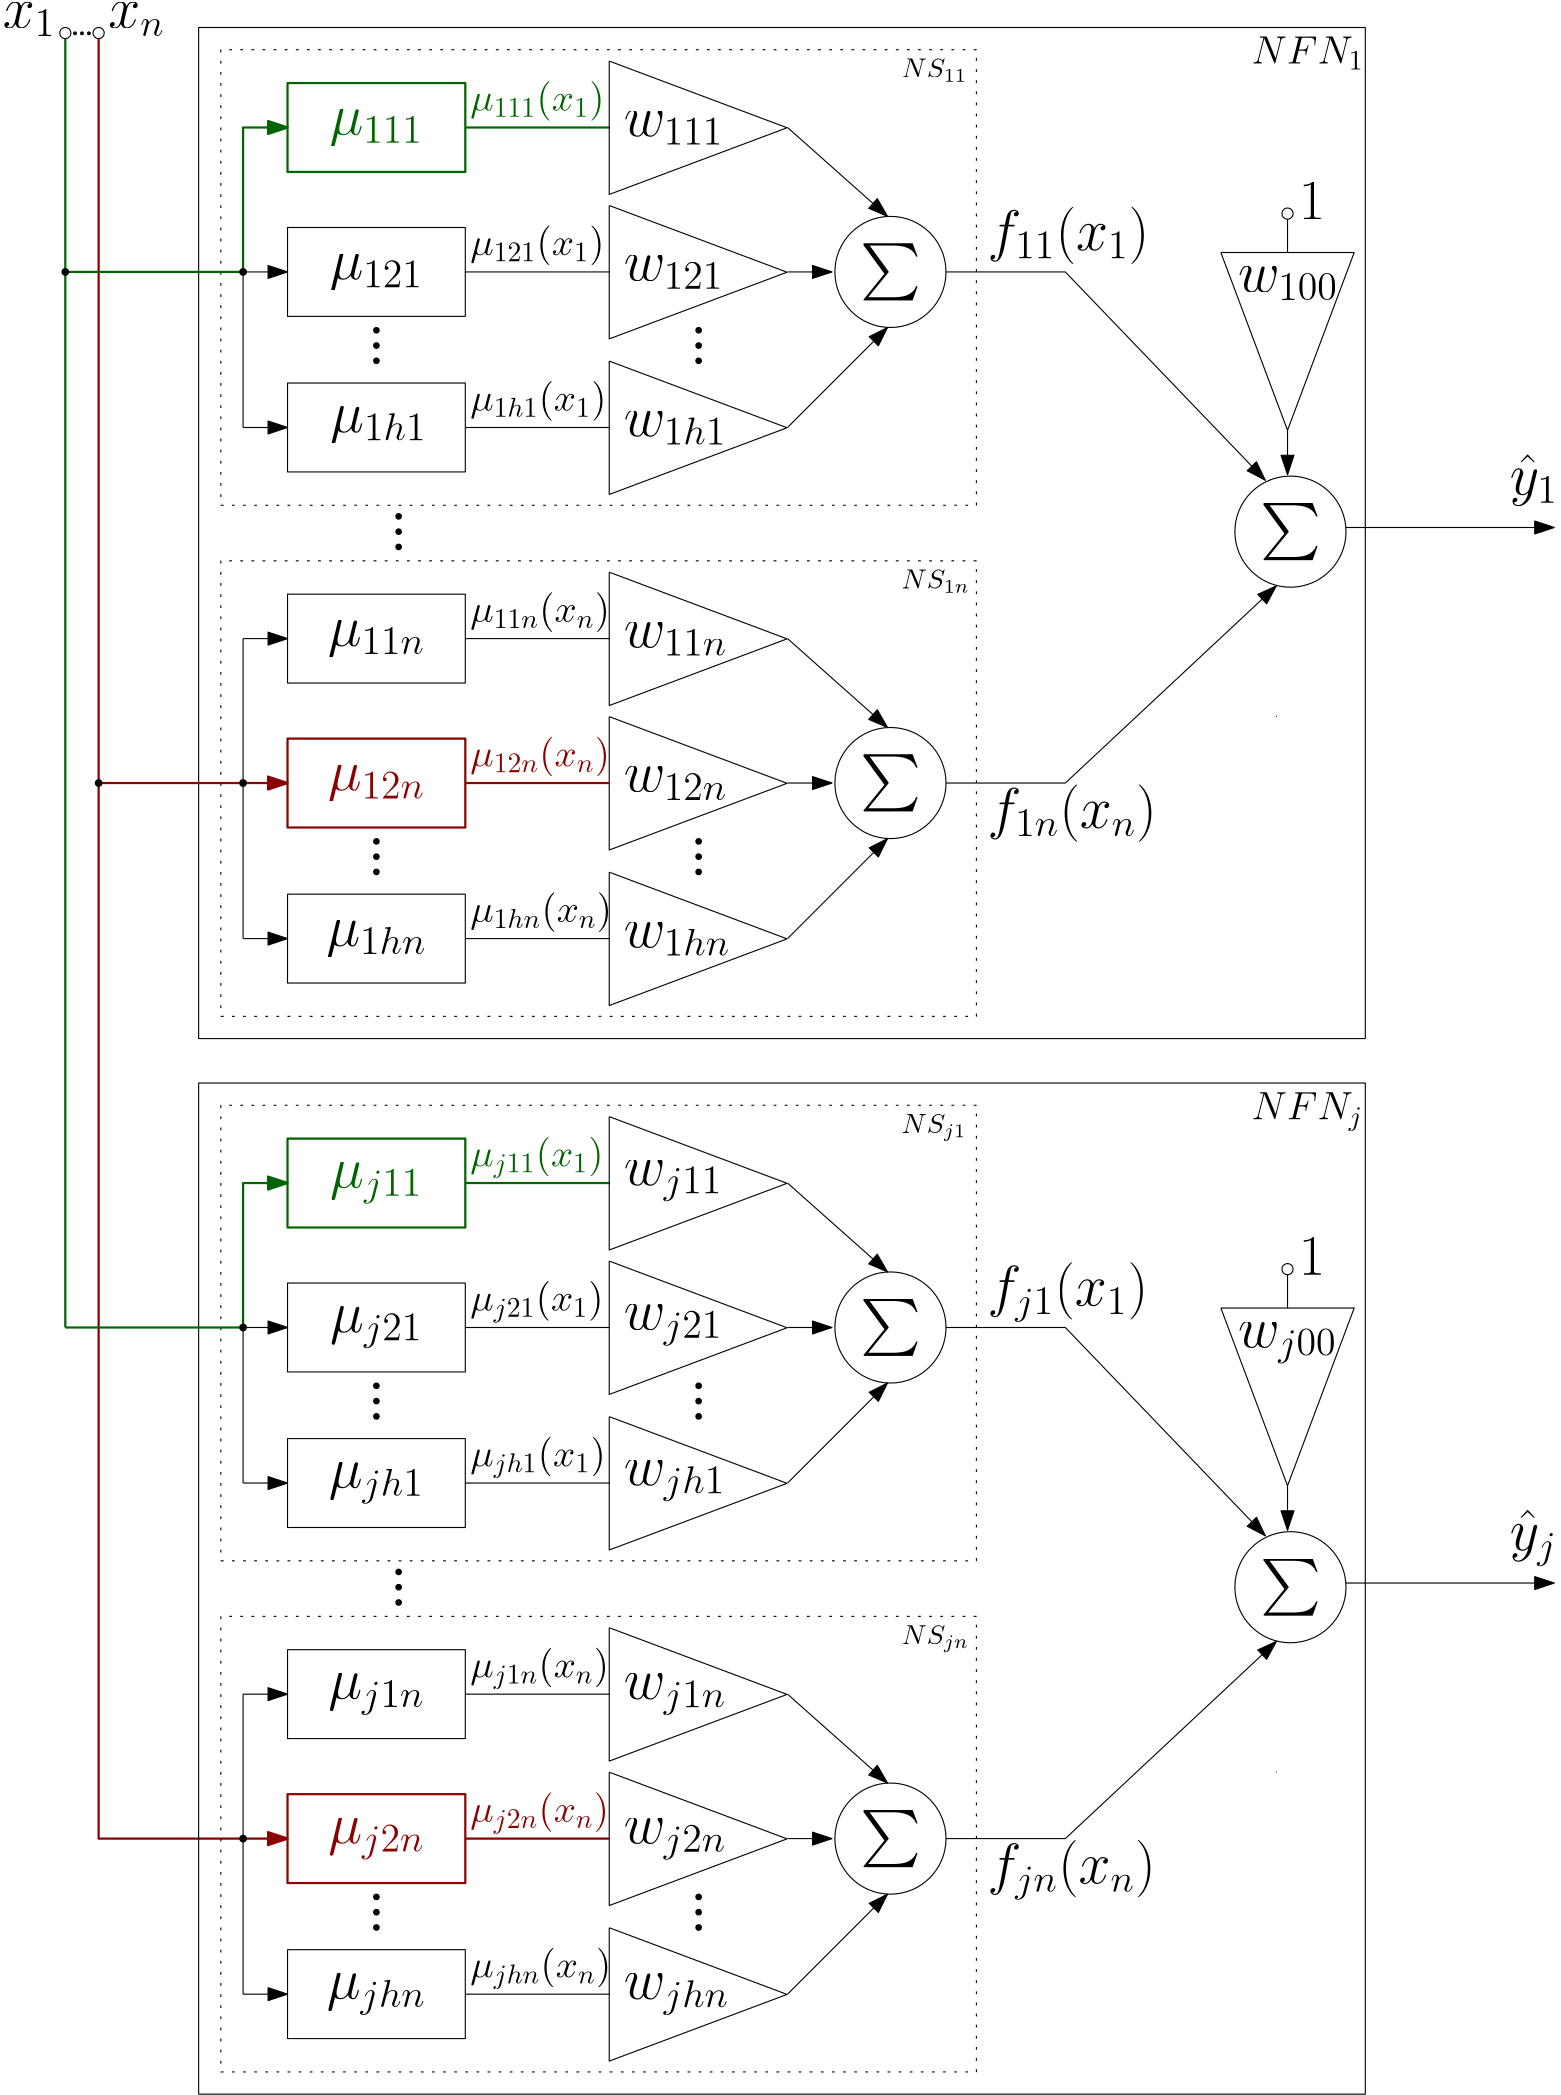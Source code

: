 <?xml version="1.0"?>
<!DOCTYPE ipe SYSTEM "ipe.dtd">
<ipe version="70107" creator="Ipe 7.2.2">
<info created="D:20160307225240" modified="D:20160308140130"/>
<preamble>%%BeginIpePreamble
  \usepackage{amsfonts}
  \newcommand{\R}{\mathbb{R}}
  %%EndIpePreamble</preamble>
<ipestyle name="basic">
<symbol name="arrow/arc(spx)">
<path stroke="sym-stroke" fill="sym-stroke" pen="sym-pen">
0 0 m
-1 0.333 l
-1 -0.333 l
h
</path>
</symbol>
<symbol name="arrow/farc(spx)">
<path stroke="sym-stroke" fill="white" pen="sym-pen">
0 0 m
-1 0.333 l
-1 -0.333 l
h
</path>
</symbol>
<symbol name="arrow/ptarc(spx)">
<path stroke="sym-stroke" fill="sym-stroke" pen="sym-pen">
0 0 m
-1 0.333 l
-0.8 0 l
-1 -0.333 l
h
</path>
</symbol>
<symbol name="arrow/fptarc(spx)">
<path stroke="sym-stroke" fill="white" pen="sym-pen">
0 0 m
-1 0.333 l
-0.8 0 l
-1 -0.333 l
h
</path>
</symbol>
<symbol name="mark/circle(sx)" transformations="translations">
<path fill="sym-stroke">
0.6 0 0 0.6 0 0 e
0.4 0 0 0.4 0 0 e
</path>
</symbol>
<symbol name="mark/disk(sx)" transformations="translations">
<path fill="sym-stroke">
0.6 0 0 0.6 0 0 e
</path>
</symbol>
<symbol name="mark/fdisk(sfx)" transformations="translations">
<group>
<path fill="sym-fill">
0.5 0 0 0.5 0 0 e
</path>
<path fill="sym-stroke" fillrule="eofill">
0.6 0 0 0.6 0 0 e
0.4 0 0 0.4 0 0 e
</path>
</group>
</symbol>
<symbol name="mark/box(sx)" transformations="translations">
<path fill="sym-stroke" fillrule="eofill">
-0.6 -0.6 m
0.6 -0.6 l
0.6 0.6 l
-0.6 0.6 l
h
-0.4 -0.4 m
0.4 -0.4 l
0.4 0.4 l
-0.4 0.4 l
h
</path>
</symbol>
<symbol name="mark/square(sx)" transformations="translations">
<path fill="sym-stroke">
-0.6 -0.6 m
0.6 -0.6 l
0.6 0.6 l
-0.6 0.6 l
h
</path>
</symbol>
<symbol name="mark/fsquare(sfx)" transformations="translations">
<group>
<path fill="sym-fill">
-0.5 -0.5 m
0.5 -0.5 l
0.5 0.5 l
-0.5 0.5 l
h
</path>
<path fill="sym-stroke" fillrule="eofill">
-0.6 -0.6 m
0.6 -0.6 l
0.6 0.6 l
-0.6 0.6 l
h
-0.4 -0.4 m
0.4 -0.4 l
0.4 0.4 l
-0.4 0.4 l
h
</path>
</group>
</symbol>
<symbol name="mark/cross(sx)" transformations="translations">
<group>
<path fill="sym-stroke">
-0.43 -0.57 m
0.57 0.43 l
0.43 0.57 l
-0.57 -0.43 l
h
</path>
<path fill="sym-stroke">
-0.43 0.57 m
0.57 -0.43 l
0.43 -0.57 l
-0.57 0.43 l
h
</path>
</group>
</symbol>
<symbol name="arrow/fnormal(spx)">
<path stroke="sym-stroke" fill="white" pen="sym-pen">
0 0 m
-1 0.333 l
-1 -0.333 l
h
</path>
</symbol>
<symbol name="arrow/pointed(spx)">
<path stroke="sym-stroke" fill="sym-stroke" pen="sym-pen">
0 0 m
-1 0.333 l
-0.8 0 l
-1 -0.333 l
h
</path>
</symbol>
<symbol name="arrow/fpointed(spx)">
<path stroke="sym-stroke" fill="white" pen="sym-pen">
0 0 m
-1 0.333 l
-0.8 0 l
-1 -0.333 l
h
</path>
</symbol>
<symbol name="arrow/linear(spx)">
<path stroke="sym-stroke" pen="sym-pen">
-1 0.333 m
0 0 l
-1 -0.333 l
</path>
</symbol>
<symbol name="arrow/fdouble(spx)">
<path stroke="sym-stroke" fill="white" pen="sym-pen">
0 0 m
-1 0.333 l
-1 -0.333 l
h
-1 0 m
-2 0.333 l
-2 -0.333 l
h
</path>
</symbol>
<symbol name="arrow/double(spx)">
<path stroke="sym-stroke" fill="sym-stroke" pen="sym-pen">
0 0 m
-1 0.333 l
-1 -0.333 l
h
-1 0 m
-2 0.333 l
-2 -0.333 l
h
</path>
</symbol>
<pen name="heavier" value="0.8"/>
<pen name="fat" value="1.2"/>
<pen name="ultrafat" value="2"/>
<symbolsize name="large" value="5"/>
<symbolsize name="small" value="2"/>
<symbolsize name="tiny" value="1.1"/>
<arrowsize name="large" value="10"/>
<arrowsize name="small" value="5"/>
<arrowsize name="tiny" value="3"/>
<color name="red" value="1 0 0"/>
<color name="green" value="0 1 0"/>
<color name="blue" value="0 0 1"/>
<color name="yellow" value="1 1 0"/>
<color name="orange" value="1 0.647 0"/>
<color name="gold" value="1 0.843 0"/>
<color name="purple" value="0.627 0.125 0.941"/>
<color name="gray" value="0.745"/>
<color name="brown" value="0.647 0.165 0.165"/>
<color name="navy" value="0 0 0.502"/>
<color name="pink" value="1 0.753 0.796"/>
<color name="seagreen" value="0.18 0.545 0.341"/>
<color name="turquoise" value="0.251 0.878 0.816"/>
<color name="violet" value="0.933 0.51 0.933"/>
<color name="darkblue" value="0 0 0.545"/>
<color name="darkcyan" value="0 0.545 0.545"/>
<color name="darkgray" value="0.663"/>
<color name="darkgreen" value="0 0.392 0"/>
<color name="darkmagenta" value="0.545 0 0.545"/>
<color name="darkorange" value="1 0.549 0"/>
<color name="darkred" value="0.545 0 0"/>
<color name="lightblue" value="0.678 0.847 0.902"/>
<color name="lightcyan" value="0.878 1 1"/>
<color name="lightgray" value="0.827"/>
<color name="lightgreen" value="0.565 0.933 0.565"/>
<color name="lightyellow" value="1 1 0.878"/>
<dashstyle name="dashed" value="[4] 0"/>
<dashstyle name="dotted" value="[1 3] 0"/>
<dashstyle name="dash dotted" value="[4 2 1 2] 0"/>
<dashstyle name="dash dot dotted" value="[4 2 1 2 1 2] 0"/>
<textsize name="large" value="\large"/>
<textsize name="Large" value="\Large"/>
<textsize name="LARGE" value="\LARGE"/>
<textsize name="huge" value="\huge"/>
<textsize name="Huge" value="\Huge"/>
<textsize name="small" value="\small"/>
<textsize name="footnote" value="\footnotesize"/>
<textsize name="tiny" value="\tiny"/>
<textstyle name="center" begin="\begin{center}" end="\end{center}"/>
<textstyle name="itemize" begin="\begin{itemize}" end="\end{itemize}"/>
<textstyle name="item" begin="\begin{itemize}\item{}" end="\end{itemize}"/>
<gridsize name="4 pts" value="4"/>
<gridsize name="8 pts (~3 mm)" value="8"/>
<gridsize name="16 pts (~6 mm)" value="16"/>
<gridsize name="32 pts (~12 mm)" value="32"/>
<gridsize name="10 pts (~3.5 mm)" value="10"/>
<gridsize name="20 pts (~7 mm)" value="20"/>
<gridsize name="14 pts (~5 mm)" value="14"/>
<gridsize name="28 pts (~10 mm)" value="28"/>
<gridsize name="56 pts (~20 mm)" value="56"/>
<anglesize name="90 deg" value="90"/>
<anglesize name="60 deg" value="60"/>
<anglesize name="45 deg" value="45"/>
<anglesize name="30 deg" value="30"/>
<anglesize name="22.5 deg" value="22.5"/>
<opacity name="10%" value="0.1"/>
<opacity name="30%" value="0.3"/>
<opacity name="50%" value="0.5"/>
<opacity name="75%" value="0.75"/>
<tiling name="falling" angle="-60" step="4" width="1"/>
<tiling name="rising" angle="30" step="4" width="1"/>
</ipestyle>
<page>
<layer name="alpha"/>
<layer name="beta"/>
<layer name="gamma"/>
<view layers="alpha beta gamma" active="gamma"/>
<text layer="alpha" matrix="1 0 0 1 19.4905 52" transformations="translations" pos="20 760" stroke="black" type="label" width="20.38" height="8.896" depth="3.1" valign="baseline" size="huge">${x}_n$</text>
<text matrix="1 0 0 1 -18.5095 52" transformations="translations" pos="20 760" stroke="black" type="label" width="19.019" height="8.896" depth="3.1" valign="baseline" size="huge">${x}_1$</text>
<group layer="beta" matrix="1 0 0 1 -1.5 -5">
<path matrix="0 1 -1 0 733 798.898" stroke="black" fill="black">
0.5 0 0 0.5 16 704 e
</path>
<path matrix="0 1 -1 0 735.5 798.898" stroke="black" fill="black">
0.5 0 0 0.5 16 704 e
</path>
<path matrix="0 1 -1 0 738 798.898" stroke="black" fill="black">
0.5 0 0 0.5 16 704 e
</path>
</group>
<path matrix="1 0 0 1 -8 66" stroke="black">
2 0 0 2 32 744 e
</path>
<path stroke="darkgreen" pen="heavier">
24 808 m
24 344 l
</path>
<path matrix="1 0 0 1 4 66" stroke="black">
2 0 0 2 32 744 e
</path>
<path stroke="darkred" pen="heavier">
36 808 m
36 160 l
88 160 l
</path>
<group matrix="1 0 0 1 48 -64">
<path matrix="1 0 0 1 80 -4" stroke="black" fill="black">
1 0 0 1 16 704 e
</path>
<path matrix="1 0 0 1 80 -9.5" stroke="black" fill="black">
1 0 0 1 16 704 e
</path>
<path matrix="1 0 0 1 80 -15" stroke="black" fill="black">
1 0 0 1 16 704 e
</path>
</group>
<text matrix="1 0 0 1 -95 -14" transformations="translations" pos="420 808" stroke="black" type="label" width="23.641" height="6.812" depth="1.49" valign="baseline">$NS_{11}$</text>
<text matrix="1 0 0 1 48 -12" transformations="translations" pos="372 572" stroke="black" type="label" width="0" height="0" depth="0" valign="baseline" size="Large"></text>
<path matrix="1 0 0 1 40 12" stroke="black" arrow="normal/normal">
48 656 m
64 656 l
</path>
<path stroke="black" arrow="normal/normal">
88 724 m
104 724 l
</path>
<path matrix="1 0 0 1 16 -36" stroke="black" dash="dotted">
64 840 m
64 676 l
336 676 l
336 840 l
h
</path>
<group matrix="1 0 0 1 40 3">
<path matrix="1 0 0 1 80 -4" stroke="black" fill="black">
1 0 0 1 16 704 e
</path>
<path matrix="1 0 0 1 80 -9.5" stroke="black" fill="black">
1 0 0 1 16 704 e
</path>
<path matrix="1 0 0 1 80 -15" stroke="black" fill="black">
1 0 0 1 16 704 e
</path>
</group>
<group matrix="1 0 0 1 156 3">
<path matrix="1 0 0 1 80 -4" stroke="black" fill="black">
1 0 0 1 16 704 e
</path>
<path matrix="1 0 0 1 80 -9.5" stroke="black" fill="black">
1 0 0 1 16 704 e
</path>
<path matrix="1 0 0 1 80 -15" stroke="black" fill="black">
1 0 0 1 16 704 e
</path>
</group>
<path stroke="darkgreen" pen="heavier">
168 776 m
220 776 l
</path>
<path matrix="0.666667 0 0 0.75 134.48 123.903" stroke="black">
128 832 m
128 768 l
224 800 l
128 832 l
128 832 l
</path>
<text matrix="1 0 0 1 17 -94.995" transformations="translations" pos="208 816" stroke="black" type="label" width="36.031" height="8.896" depth="3.1" valign="baseline" size="huge">$w_{121}$</text>
<path matrix="0.666667 0 0 0.75 134.48 67.903" stroke="black">
128 832 m
128 768 l
224 800 l
128 832 l
128 832 l
</path>
<text matrix="1 0 0 1 17 -150.995" transformations="translations" pos="208 816" stroke="black" type="label" width="37.094" height="8.896" depth="3.1" valign="baseline" size="huge">$w_{1h1}$</text>
<path stroke="black" arrow="normal/normal">
284 724 m
300 724 l
</path>
<path stroke="black" arrow="normal/normal">
284 776 m
284 776 l
320 744 l
</path>
<path stroke="black" arrow="normal/normal">
284 668 m
284 668 l
320 704 l
</path>
<text matrix="1 0 0 1 -44 184" transformations="translations" pos="400 548" stroke="black" type="label" width="58.171" height="15.477" depth="5.15" valign="baseline" size="huge">$f_{11}({x}_1)$</text>
<path matrix="1 0 0 1 16 -36" stroke="black" arrow="normal/normal">
325 760 m
368 760 l
440 685 l
</path>
<path matrix="1 0 0 1 16 -12" stroke="black" cap="1">
444 576 m
444 576 l
</path>
<text matrix="1 0 0 1 -44 -24" transformations="translations" pos="400 548" stroke="black" type="label" width="60.894" height="15.477" depth="5.15" valign="baseline" size="huge">$f_{1n}({x}_n)$</text>
<text matrix="1 0 0 1 71.1295 -42.437" transformations="translations" pos="48 816" stroke="darkgreen" type="label" width="33.741" height="8.894" depth="4.02" valign="baseline" size="huge">$\mu_{111}$</text>
<path matrix="1 0 0 1 72 -40" stroke="darkgreen" pen="heavier">
32 832 m
32 800 l
96 800 l
96 832 l
h
</path>
<group matrix="1 0 0 1 16 -27.903">
<text matrix="1 0 0 1 70.1465 10.7415" transformations="translations" pos="224 736" stroke="black" type="label" width="21.81" height="15.493" depth="5.17" valign="baseline" size="huge">$\sum$</text>
<path matrix="1 0 0 1 97.0515 -48.097" stroke="black">
20 0 0 20 208 800 e
</path>
</group>
<text matrix="1 0 0 1 -95 -198" transformations="translations" pos="420 808" stroke="black" type="label" width="24.594" height="6.812" depth="1.49" valign="baseline">$NS_{1n}$</text>
<path matrix="1 0 0 1 16 -220" stroke="black" dash="dotted">
64 840 m
64 676 l
336 676 l
336 840 l
h
</path>
<path matrix="1 0 0 1 16 -36" stroke="black" arrow="normal/normal">
325 576 m
368 576 l
444 647 l
</path>
<group matrix="1 0 0 1 16 -211.903">
<text matrix="1 0 0 1 70.1465 10.7415" transformations="translations" pos="224 736" stroke="black" type="label" width="21.81" height="15.493" depth="5.17" valign="baseline" size="huge">$\sum$</text>
<path matrix="1 0 0 1 97.0515 -48.097" stroke="black">
20 0 0 20 208 800 e
</path>
</group>
<path matrix="1 0 0 1 32 112" stroke="black" arrow="normal/normal">
453 520 m
528 520 l
</path>
<text matrix="1 0 0 1 56 108" transformations="translations" pos="488 536" stroke="black" type="label" width="17.387" height="14.348" depth="4.02" valign="baseline" size="huge">$\hat{y}_1$</text>
<group matrix="1 0 0 1 16 -36">
<text matrix="1 0 0 1 214.147 -74.6615" transformations="translations" pos="224 736" stroke="black" type="label" width="21.81" height="15.493" depth="5.17" valign="baseline" size="huge">$\sum$</text>
<path matrix="1 0 0 1 241.052 -133.5" stroke="black">
20 0 0 20 208 800 e
</path>
</group>
<path matrix="1 0 0 1 16 -36" stroke="black" arrow="normal/normal">
448 703 m
448 687 l
</path>
<path stroke="black">
72 812 m
72 448 l
492 448 l
492 812 l
h
</path>
<text matrix="1 0 0 1 31 -9" transformations="translations" pos="420 808" stroke="black" type="label" width="40.519" height="9.805" depth="2.15" valign="baseline" size="Large">$NFN_{1}$</text>
<text matrix="1 0 0 1 -14.2338 -10" transformations="translations" pos="184 792" stroke="darkgreen" type="label" width="48.281" height="10.756" depth="3.59" valign="baseline" size="Large">$\mu_{111}(x_1)$</text>
<path matrix="1 0 0 1 0 -52" stroke="black">
168 776 m
220 776 l
</path>
<text matrix="1 0 0 1 -14.2338 -62" transformations="translations" pos="184 792" stroke="black" type="label" width="48.281" height="10.756" depth="3.59" valign="baseline" size="Large">$\mu_{121}(x_1)$</text>
<path matrix="1 0 0 1 0 -108" stroke="black">
168 776 m
220 776 l
</path>
<text matrix="1 0 0 1 -14.2338 -118" transformations="translations" pos="184 792" stroke="black" type="label" width="49.04" height="10.756" depth="3.59" valign="baseline" size="Large">$\mu_{1h1}(x_1)$</text>
<path matrix="1 0 0 1 40 -192" stroke="black" arrow="normal/normal">
48 784 m
64 784 l
</path>
<path matrix="1 0 0 1 40 -172" stroke="black" arrow="normal/normal">
48 656 m
64 656 l
</path>
<path stroke="darkred" pen="heavier" arrow="normal/normal">
36 540 m
104 540 l
</path>
<group matrix="1 0 0 1 40 -181">
<path matrix="1 0 0 1 80 -4" stroke="black" fill="black">
1 0 0 1 16 704 e
</path>
<path matrix="1 0 0 1 80 -9.5" stroke="black" fill="black">
1 0 0 1 16 704 e
</path>
<path matrix="1 0 0 1 80 -15" stroke="black" fill="black">
1 0 0 1 16 704 e
</path>
</group>
<group matrix="1 0 0 1 156 -181">
<path matrix="1 0 0 1 80 -4" stroke="black" fill="black">
1 0 0 1 16 704 e
</path>
<path matrix="1 0 0 1 80 -9.5" stroke="black" fill="black">
1 0 0 1 16 704 e
</path>
<path matrix="1 0 0 1 80 -15" stroke="black" fill="black">
1 0 0 1 16 704 e
</path>
</group>
<path matrix="1 0 0 1 0 -184" stroke="black">
168 776 m
220 776 l
</path>
<path matrix="0.666667 0 0 0.75 134.48 -60.097" stroke="black">
128 832 m
128 768 l
224 800 l
128 832 l
128 832 l
</path>
<text matrix="1 0 0 1 17 -278.995" transformations="translations" pos="208 816" stroke="black" type="label" width="37.393" height="8.896" depth="3.1" valign="baseline" size="huge">$w_{12n}$</text>
<path matrix="0.666667 0 0 0.75 134.48 -116.097" stroke="black">
128 832 m
128 768 l
224 800 l
128 832 l
128 832 l
</path>
<text matrix="1 0 0 1 17 -334.995" transformations="translations" pos="208 816" stroke="black" type="label" width="38.455" height="8.896" depth="3.1" valign="baseline" size="huge">$w_{1hn}$</text>
<path matrix="1 0 0 1 0 -184" stroke="black" arrow="normal/normal">
284 724 m
300 724 l
</path>
<path matrix="1 0 0 1 0 -184" stroke="black" arrow="normal/normal">
284 776 m
284 776 l
320 744 l
</path>
<path matrix="1 0 0 1 0 -184" stroke="black" arrow="normal/normal">
284 668 m
284 668 l
320 704 l
</path>
<text matrix="1 0 0 1 70.4485 -226.437" transformations="translations" pos="48 816" stroke="black" type="label" width="35.103" height="8.894" depth="4.02" valign="baseline" size="huge">$\mu_{11n}$</text>
<path matrix="1 0 0 1 72 -224" stroke="black">
32 832 m
32 800 l
96 800 l
96 832 l
h
</path>
<path matrix="1 0 0 1 8 -220" stroke="black">
80 812 m
80 704 l
</path>
<text matrix="1 0 0 1 -14.2338 -194" transformations="translations" pos="184 792" stroke="black" type="label" width="50.278" height="10.756" depth="3.59" valign="baseline" size="Large">$\mu_{11n}(x_n)$</text>
<path matrix="1 0 0 1 0 -236" stroke="darkred" pen="heavier">
168 776 m
220 776 l
</path>
<text matrix="1 0 0 1 -14.2338 -246" transformations="translations" pos="184 792" stroke="darkred" type="label" width="50.278" height="10.756" depth="3.59" valign="baseline" size="Large">$\mu_{12n}(x_n)$</text>
<path matrix="1 0 0 1 0 -292" stroke="black">
168 776 m
220 776 l
</path>
<text matrix="1 0 0 1 -14.2338 -302" transformations="translations" pos="184 792" stroke="black" type="label" width="51.037" height="10.756" depth="3.59" valign="baseline" size="Large">$\mu_{1hn}(x_n)$</text>
<text matrix="1 0 0 1 71.1295 -94.437" transformations="translations" pos="48 816" stroke="black" type="label" width="33.741" height="8.894" depth="4.02" valign="baseline" size="huge">$\mu_{121}$</text>
<path matrix="1 0 0 1 72 -92" stroke="black">
32 832 m
32 800 l
96 800 l
96 832 l
h
</path>
<text matrix="1 0 0 1 71.332 -149.502" transformations="translations" pos="48 816" stroke="black" type="label" width="34.804" height="8.894" depth="4.02" valign="baseline" size="huge">$\mu_{1h1}$</text>
<path matrix="1 0 0 1 72 -148" stroke="black">
32 832 m
32 800 l
96 800 l
96 832 l
h
</path>
<path matrix="0.666667 0 0 0.75 134.48 175.903" stroke="black">
128 832 m
128 768 l
224 800 l
128 832 l
128 832 l
</path>
<text matrix="1 0 0 1 17 -42.995" transformations="translations" pos="208 816" stroke="black" type="label" width="36.031" height="8.896" depth="3.1" valign="baseline" size="huge">$w_{111}$</text>
<text matrix="1 0 0 1 70.4485 -278.437" transformations="translations" pos="48 816" stroke="darkred" type="label" width="35.103" height="8.894" depth="4.02" valign="baseline" size="huge">$\mu_{12n}$</text>
<path matrix="1 0 0 1 72 -276" stroke="darkred" pen="heavier">
32 832 m
32 800 l
96 800 l
96 832 l
h
</path>
<text matrix="1 0 0 1 69.917 -334.437" transformations="translations" pos="48 816" stroke="black" type="label" width="36.166" height="8.894" depth="4.02" valign="baseline" size="huge">$\mu_{1hn}$</text>
<path matrix="1 0 0 1 72 -332" stroke="black">
32 832 m
32 800 l
96 800 l
96 832 l
h
</path>
<path matrix="0.666667 0 0 0.75 134.48 -8.097" stroke="black">
128 832 m
128 768 l
224 800 l
128 832 l
128 832 l
</path>
<text matrix="1 0 0 1 17 -226.995" transformations="translations" pos="208 816" stroke="black" type="label" width="37.393" height="8.896" depth="3.1" valign="baseline" size="huge">$w_{11n}$</text>
<path matrix="1 0 0 1 48 57" stroke="black" fill="white">
2 0 0 2 416 688 e
</path>
<text matrix="1 0 0 1 36 55" transformations="translations" pos="432 688" stroke="black" type="label" width="9.476" height="13.319" depth="0" valign="baseline" size="huge">$1$</text>
<path matrix="1 0 0 1 16 -9" stroke="black">
448 752 m
448 740 l
</path>
<text matrix="1 0 0 1 94.187 65" transformations="translations" pos="352 652" stroke="black" type="label" width="36.031" height="8.896" depth="3.1" valign="baseline" size="huge">$w_{100}$</text>
<path matrix="1 0 0 1 104 107" stroke="black">
336 624 m
384 624 l
360 560 l
336 624 l
336 624 l
</path>
<group matrix="1 0 0 1 48 -444">
<path matrix="1 0 0 1 80 -4" stroke="black" fill="black">
1 0 0 1 16 704 e
</path>
<path matrix="1 0 0 1 80 -9.5" stroke="black" fill="black">
1 0 0 1 16 704 e
</path>
<path matrix="1 0 0 1 80 -15" stroke="black" fill="black">
1 0 0 1 16 704 e
</path>
</group>
<text matrix="1 0 0 1 -95 -394" transformations="translations" pos="420 808" stroke="black" type="label" width="23.369" height="6.808" depth="2.85" valign="baseline">$NS_{j1}$</text>
<text matrix="1 0 0 1 48 -392" transformations="translations" pos="372 572" stroke="black" type="label" width="0" height="0" depth="0" valign="baseline" size="Large"></text>
<path matrix="1 0 0 1 40 -368" stroke="black" arrow="normal/normal">
48 656 m
64 656 l
</path>
<path stroke="black" arrow="normal/normal">
88 344 m
104 344 l
</path>
<path matrix="1 0 0 1 16 -416" stroke="black" dash="dotted">
64 840 m
64 676 l
336 676 l
336 840 l
h
</path>
<group matrix="1 0 0 1 40 -377">
<path matrix="1 0 0 1 80 -4" stroke="black" fill="black">
1 0 0 1 16 704 e
</path>
<path matrix="1 0 0 1 80 -9.5" stroke="black" fill="black">
1 0 0 1 16 704 e
</path>
<path matrix="1 0 0 1 80 -15" stroke="black" fill="black">
1 0 0 1 16 704 e
</path>
</group>
<group matrix="1 0 0 1 156 -377">
<path matrix="1 0 0 1 80 -4" stroke="black" fill="black">
1 0 0 1 16 704 e
</path>
<path matrix="1 0 0 1 80 -9.5" stroke="black" fill="black">
1 0 0 1 16 704 e
</path>
<path matrix="1 0 0 1 80 -15" stroke="black" fill="black">
1 0 0 1 16 704 e
</path>
</group>
<path matrix="1 0 0 1 0 -380" stroke="darkgreen" pen="heavier">
168 776 m
220 776 l
</path>
<path matrix="0.666667 0 0 0.75 134.48 -256.097" stroke="black">
128 832 m
128 768 l
224 800 l
128 832 l
128 832 l
</path>
<text matrix="1 0 0 1 17 -472.6" transformations="translations" pos="208 816" stroke="black" type="label" width="35.626" height="8.895" depth="5.89" valign="baseline" size="huge">$w_{j21}$</text>
<path matrix="0.666667 0 0 0.75 134.48 -312.097" stroke="black">
128 832 m
128 768 l
224 800 l
128 832 l
128 832 l
</path>
<text matrix="1 0 0 1 17 -528.6" transformations="translations" pos="208 816" stroke="black" type="label" width="36.689" height="8.895" depth="5.89" valign="baseline" size="huge">$w_{jh1}$</text>
<path matrix="1 0 0 1 0 -380" stroke="black" arrow="normal/normal">
284 724 m
300 724 l
</path>
<path matrix="1 0 0 1 0 -380" stroke="black" arrow="normal/normal">
284 776 m
284 776 l
320 744 l
</path>
<path matrix="1 0 0 1 0 -380" stroke="black" arrow="normal/normal">
284 668 m
284 668 l
320 704 l
</path>
<text matrix="1 0 0 1 -44 -196" transformations="translations" pos="400 548" stroke="black" type="label" width="57.766" height="15.477" depth="5.89" valign="baseline" size="huge">$f_{j1}({x}_1)$</text>
<path matrix="1 0 0 1 16 -416" stroke="black" arrow="normal/normal">
325 760 m
368 760 l
440 685 l
</path>
<path matrix="1 0 0 1 16 -392" stroke="black" cap="1">
444 576 m
444 576 l
</path>
<text matrix="1 0 0 1 -44 -404" transformations="translations" pos="400 548" stroke="black" type="label" width="60.489" height="15.477" depth="5.89" valign="baseline" size="huge">$f_{jn}({x}_n)$</text>
<text matrix="1 0 0 1 71.332 -421.502" transformations="translations" pos="48 816" stroke="darkgreen" type="label" width="33.336" height="8.895" depth="5.89" valign="baseline" size="huge">$\mu_{j11}$</text>
<path matrix="1 0 0 1 72 -420" stroke="darkgreen" pen="heavier">
32 832 m
32 800 l
96 800 l
96 832 l
h
</path>
<group matrix="1 0 0 1 16 -407.903">
<text matrix="1 0 0 1 70.1465 10.7415" transformations="translations" pos="224 736" stroke="black" type="label" width="21.81" height="15.493" depth="5.17" valign="baseline" size="huge">$\sum$</text>
<path matrix="1 0 0 1 97.0515 -48.097" stroke="black">
20 0 0 20 208 800 e
</path>
</group>
<path stroke="black">
88 344 m
88 288 l
</path>
<text matrix="1 0 0 1 -95 -578" transformations="translations" pos="420 808" stroke="black" type="label" width="24.323" height="6.808" depth="2.85" valign="baseline">$NS_{jn}$</text>
<path matrix="1 0 0 1 16 -600" stroke="black" dash="dotted">
64 840 m
64 676 l
336 676 l
336 840 l
h
</path>
<path matrix="1 0 0 1 16 -416" stroke="black" arrow="normal/normal">
325 576 m
368 576 l
444 647 l
</path>
<group matrix="1 0 0 1 16 -591.903">
<text matrix="1 0 0 1 70.1465 10.7415" transformations="translations" pos="224 736" stroke="black" type="label" width="21.81" height="15.493" depth="5.17" valign="baseline" size="huge">$\sum$</text>
<path matrix="1 0 0 1 97.0515 -48.097" stroke="black">
20 0 0 20 208 800 e
</path>
</group>
<path matrix="1 0 0 1 32 -268" stroke="black" arrow="normal/normal">
453 520 m
528 520 l
</path>
<text matrix="1 0 0 1 56 -272" transformations="translations" pos="488 536" stroke="black" type="label" width="16.982" height="14.349" depth="5.89" valign="baseline" size="huge">$\hat{y}_j$</text>
<group matrix="1 0 0 1 16 -416">
<text matrix="1 0 0 1 214.147 -74.6615" transformations="translations" pos="224 736" stroke="black" type="label" width="21.81" height="15.493" depth="5.17" valign="baseline" size="huge">$\sum$</text>
<path matrix="1 0 0 1 241.052 -133.5" stroke="black">
20 0 0 20 208 800 e
</path>
</group>
<path matrix="1 0 0 1 16 -416" stroke="black" arrow="normal/normal">
448 703 m
448 687 l
</path>
<path matrix="1 0 0 1 0 -380" stroke="black">
72 812 m
72 448 l
492 448 l
492 812 l
h
</path>
<text matrix="1 0 0 1 31 -389" transformations="translations" pos="420 808" stroke="black" type="label" width="40.211" height="9.802" depth="4.09" valign="baseline" size="Large">$NFN_{j}$</text>
<text matrix="1 0 0 1 -14.2338 -390" transformations="translations" pos="184 792" stroke="darkgreen" type="label" width="47.973" height="10.759" depth="4.09" valign="baseline" size="Large">$\mu_{j11}(x_1)$</text>
<path matrix="1 0 0 1 0 -432" stroke="black">
168 776 m
220 776 l
</path>
<text matrix="1 0 0 1 -14.2338 -442" transformations="translations" pos="184 792" stroke="black" type="label" width="47.973" height="10.759" depth="4.09" valign="baseline" size="Large">$\mu_{j21}(x_1)$</text>
<path matrix="1 0 0 1 0 -488" stroke="black">
168 776 m
220 776 l
</path>
<text matrix="1 0 0 1 -14.2338 -498" transformations="translations" pos="184 792" stroke="black" type="label" width="48.732" height="10.759" depth="4.09" valign="baseline" size="Large">$\mu_{jh1}(x_1)$</text>
<path matrix="1 0 0 1 40 -572" stroke="black" arrow="normal/normal">
48 784 m
64 784 l
</path>
<path matrix="1 0 0 1 40 -552" stroke="black" arrow="normal/normal">
48 656 m
64 656 l
</path>
<path matrix="1 0 0 1 8 -600" stroke="darkred" pen="heavier" arrow="normal/normal">
80 760 m
96 760 l
</path>
<group matrix="1 0 0 1 40 -561">
<path matrix="1 0 0 1 80 -4" stroke="black" fill="black">
1 0 0 1 16 704 e
</path>
<path matrix="1 0 0 1 80 -9.5" stroke="black" fill="black">
1 0 0 1 16 704 e
</path>
<path matrix="1 0 0 1 80 -15" stroke="black" fill="black">
1 0 0 1 16 704 e
</path>
</group>
<group matrix="1 0 0 1 156 -561">
<path matrix="1 0 0 1 80 -4" stroke="black" fill="black">
1 0 0 1 16 704 e
</path>
<path matrix="1 0 0 1 80 -9.5" stroke="black" fill="black">
1 0 0 1 16 704 e
</path>
<path matrix="1 0 0 1 80 -15" stroke="black" fill="black">
1 0 0 1 16 704 e
</path>
</group>
<path matrix="1 0 0 1 0 -564" stroke="black">
168 776 m
220 776 l
</path>
<path matrix="0.666667 0 0 0.75 134.48 -440.097" stroke="black">
128 832 m
128 768 l
224 800 l
128 832 l
128 832 l
</path>
<text matrix="1 0 0 1 17 -657.6" transformations="translations" pos="208 816" stroke="black" type="label" width="36.988" height="8.895" depth="5.89" valign="baseline" size="huge">$w_{j2n}$</text>
<path matrix="0.666667 0 0 0.75 134.48 -496.097" stroke="black">
128 832 m
128 768 l
224 800 l
128 832 l
128 832 l
</path>
<text matrix="1 0 0 1 17 -713.6" transformations="translations" pos="208 816" stroke="black" type="label" width="38.051" height="8.895" depth="5.89" valign="baseline" size="huge">$w_{jhn}$</text>
<path matrix="1 0 0 1 0 -564" stroke="black" arrow="normal/normal">
284 724 m
300 724 l
</path>
<path matrix="1 0 0 1 0 -564" stroke="black" arrow="normal/normal">
284 776 m
284 776 l
320 744 l
</path>
<path matrix="1 0 0 1 0 -564" stroke="black" arrow="normal/normal">
284 668 m
284 668 l
320 704 l
</path>
<text matrix="1 0 0 1 70.651 -605.503" transformations="translations" pos="48 816" stroke="black" type="label" width="34.698" height="8.895" depth="5.89" valign="baseline" size="huge">$\mu_{j1n}$</text>
<path matrix="1 0 0 1 72 -604" stroke="black">
32 832 m
32 800 l
96 800 l
96 832 l
h
</path>
<path matrix="1 0 0 1 8 -600" stroke="black">
80 812 m
80 704 l
</path>
<text matrix="1 0 0 1 -14.2338 -574" transformations="translations" pos="184 792" stroke="black" type="label" width="49.97" height="10.759" depth="4.09" valign="baseline" size="Large">$\mu_{j1n}(x_n)$</text>
<path matrix="1 0 0 1 0 -616" stroke="darkred" pen="heavier">
168 776 m
220 776 l
</path>
<text matrix="1 0 0 1 -14.2338 -626" transformations="translations" pos="184 792" stroke="darkred" type="label" width="49.97" height="10.759" depth="4.09" valign="baseline" size="Large">$\mu_{j2n}(x_n)$</text>
<path matrix="1 0 0 1 0 -672" stroke="black">
168 776 m
220 776 l
</path>
<text matrix="1 0 0 1 -14.2338 -682" transformations="translations" pos="184 792" stroke="black" type="label" width="50.729" height="10.759" depth="4.09" valign="baseline" size="Large">$\mu_{jhn}(x_n)$</text>
<text matrix="1 0 0 1 71.332 -473.502" transformations="translations" pos="48 816" stroke="black" type="label" width="33.336" height="8.895" depth="5.89" valign="baseline" size="huge">$\mu_{j21}$</text>
<path matrix="1 0 0 1 72 -472" stroke="black">
32 832 m
32 800 l
96 800 l
96 832 l
h
</path>
<text matrix="1 0 0 1 70.8005 -529.503" transformations="translations" pos="48 816" stroke="black" type="label" width="34.399" height="8.895" depth="5.89" valign="baseline" size="huge">$\mu_{jh1}$</text>
<path matrix="1 0 0 1 72 -528" stroke="black">
32 832 m
32 800 l
96 800 l
96 832 l
h
</path>
<path matrix="0.666667 0 0 0.75 134.48 -204.097" stroke="black">
128 832 m
128 768 l
224 800 l
128 832 l
128 832 l
</path>
<text matrix="1 0 0 1 17 -420.6" transformations="translations" pos="208 816" stroke="black" type="label" width="35.626" height="8.895" depth="5.89" valign="baseline" size="huge">$w_{j11}$</text>
<text matrix="1 0 0 1 70.651 -657.503" transformations="translations" pos="48 816" stroke="darkred" type="label" width="34.698" height="8.895" depth="5.89" valign="baseline" size="huge">$\mu_{j2n}$</text>
<path matrix="1 0 0 1 72 -656" stroke="darkred" pen="heavier">
32 832 m
32 800 l
96 800 l
96 832 l
h
</path>
<text matrix="1 0 0 1 70.1195 -713.503" transformations="translations" pos="48 816" stroke="black" type="label" width="35.761" height="8.895" depth="5.89" valign="baseline" size="huge">$\mu_{jhn}$</text>
<path matrix="1 0 0 1 72 -712" stroke="black">
32 832 m
32 800 l
96 800 l
96 832 l
h
</path>
<path matrix="0.666667 0 0 0.75 134.48 -388.097" stroke="black">
128 832 m
128 768 l
224 800 l
128 832 l
128 832 l
</path>
<text matrix="1 0 0 1 17 -605.6" transformations="translations" pos="208 816" stroke="black" type="label" width="36.988" height="8.895" depth="5.89" valign="baseline" size="huge">$w_{j1n}$</text>
<path matrix="1 0 0 1 48 -323" stroke="black" fill="white">
2 0 0 2 416 688 e
</path>
<text matrix="1 0 0 1 36 -325" transformations="translations" pos="432 688" stroke="black" type="label" width="9.476" height="13.319" depth="0" valign="baseline" size="huge">$1$</text>
<path matrix="1 0 0 1 16 -389" stroke="black">
448 752 m
448 740 l
</path>
<text matrix="1 0 0 1 94.187 -315" transformations="translations" pos="352 652" stroke="black" type="label" width="35.626" height="8.895" depth="5.89" valign="baseline" size="huge">$w_{j00}$</text>
<path matrix="1 0 0 1 104 -273" stroke="black">
336 624 m
384 624 l
360 560 l
336 624 l
336 624 l
</path>
<path stroke="darkgreen" pen="heavier" arrow="normal/normal">
24 724 m
88 724 l
88 776 l
104 776 l
</path>
<path stroke="black">
88 724 m
88 668 l
</path>
<path stroke="darkgreen" pen="heavier" arrow="normal/normal">
24 344 m
88 344 l
88 396 l
104 396 l
</path>
<path layer="gamma" matrix="1 0 0 1 -76 -108" stroke="black" fill="black" pen="heavier">
1 0 0 1 100 832 e
</path>
<path matrix="1 0 0 1 -12 -108" stroke="black" fill="black" pen="heavier">
1 0 0 1 100 832 e
</path>
<path matrix="1 0 0 1 -12 -292" stroke="black" fill="black" pen="heavier">
1 0 0 1 100 832 e
</path>
<path matrix="1 0 0 1 -64 -292" stroke="black" fill="black" pen="heavier">
1 0 0 1 100 832 e
</path>
<path matrix="1 0 0 1 -12 -488" stroke="black" fill="black" pen="heavier">
1 0 0 1 100 832 e
</path>
<path matrix="1 0 0 1 -12 -672" stroke="black" fill="black" pen="heavier">
1 0 0 1 100 832 e
</path>
</page>
</ipe>
